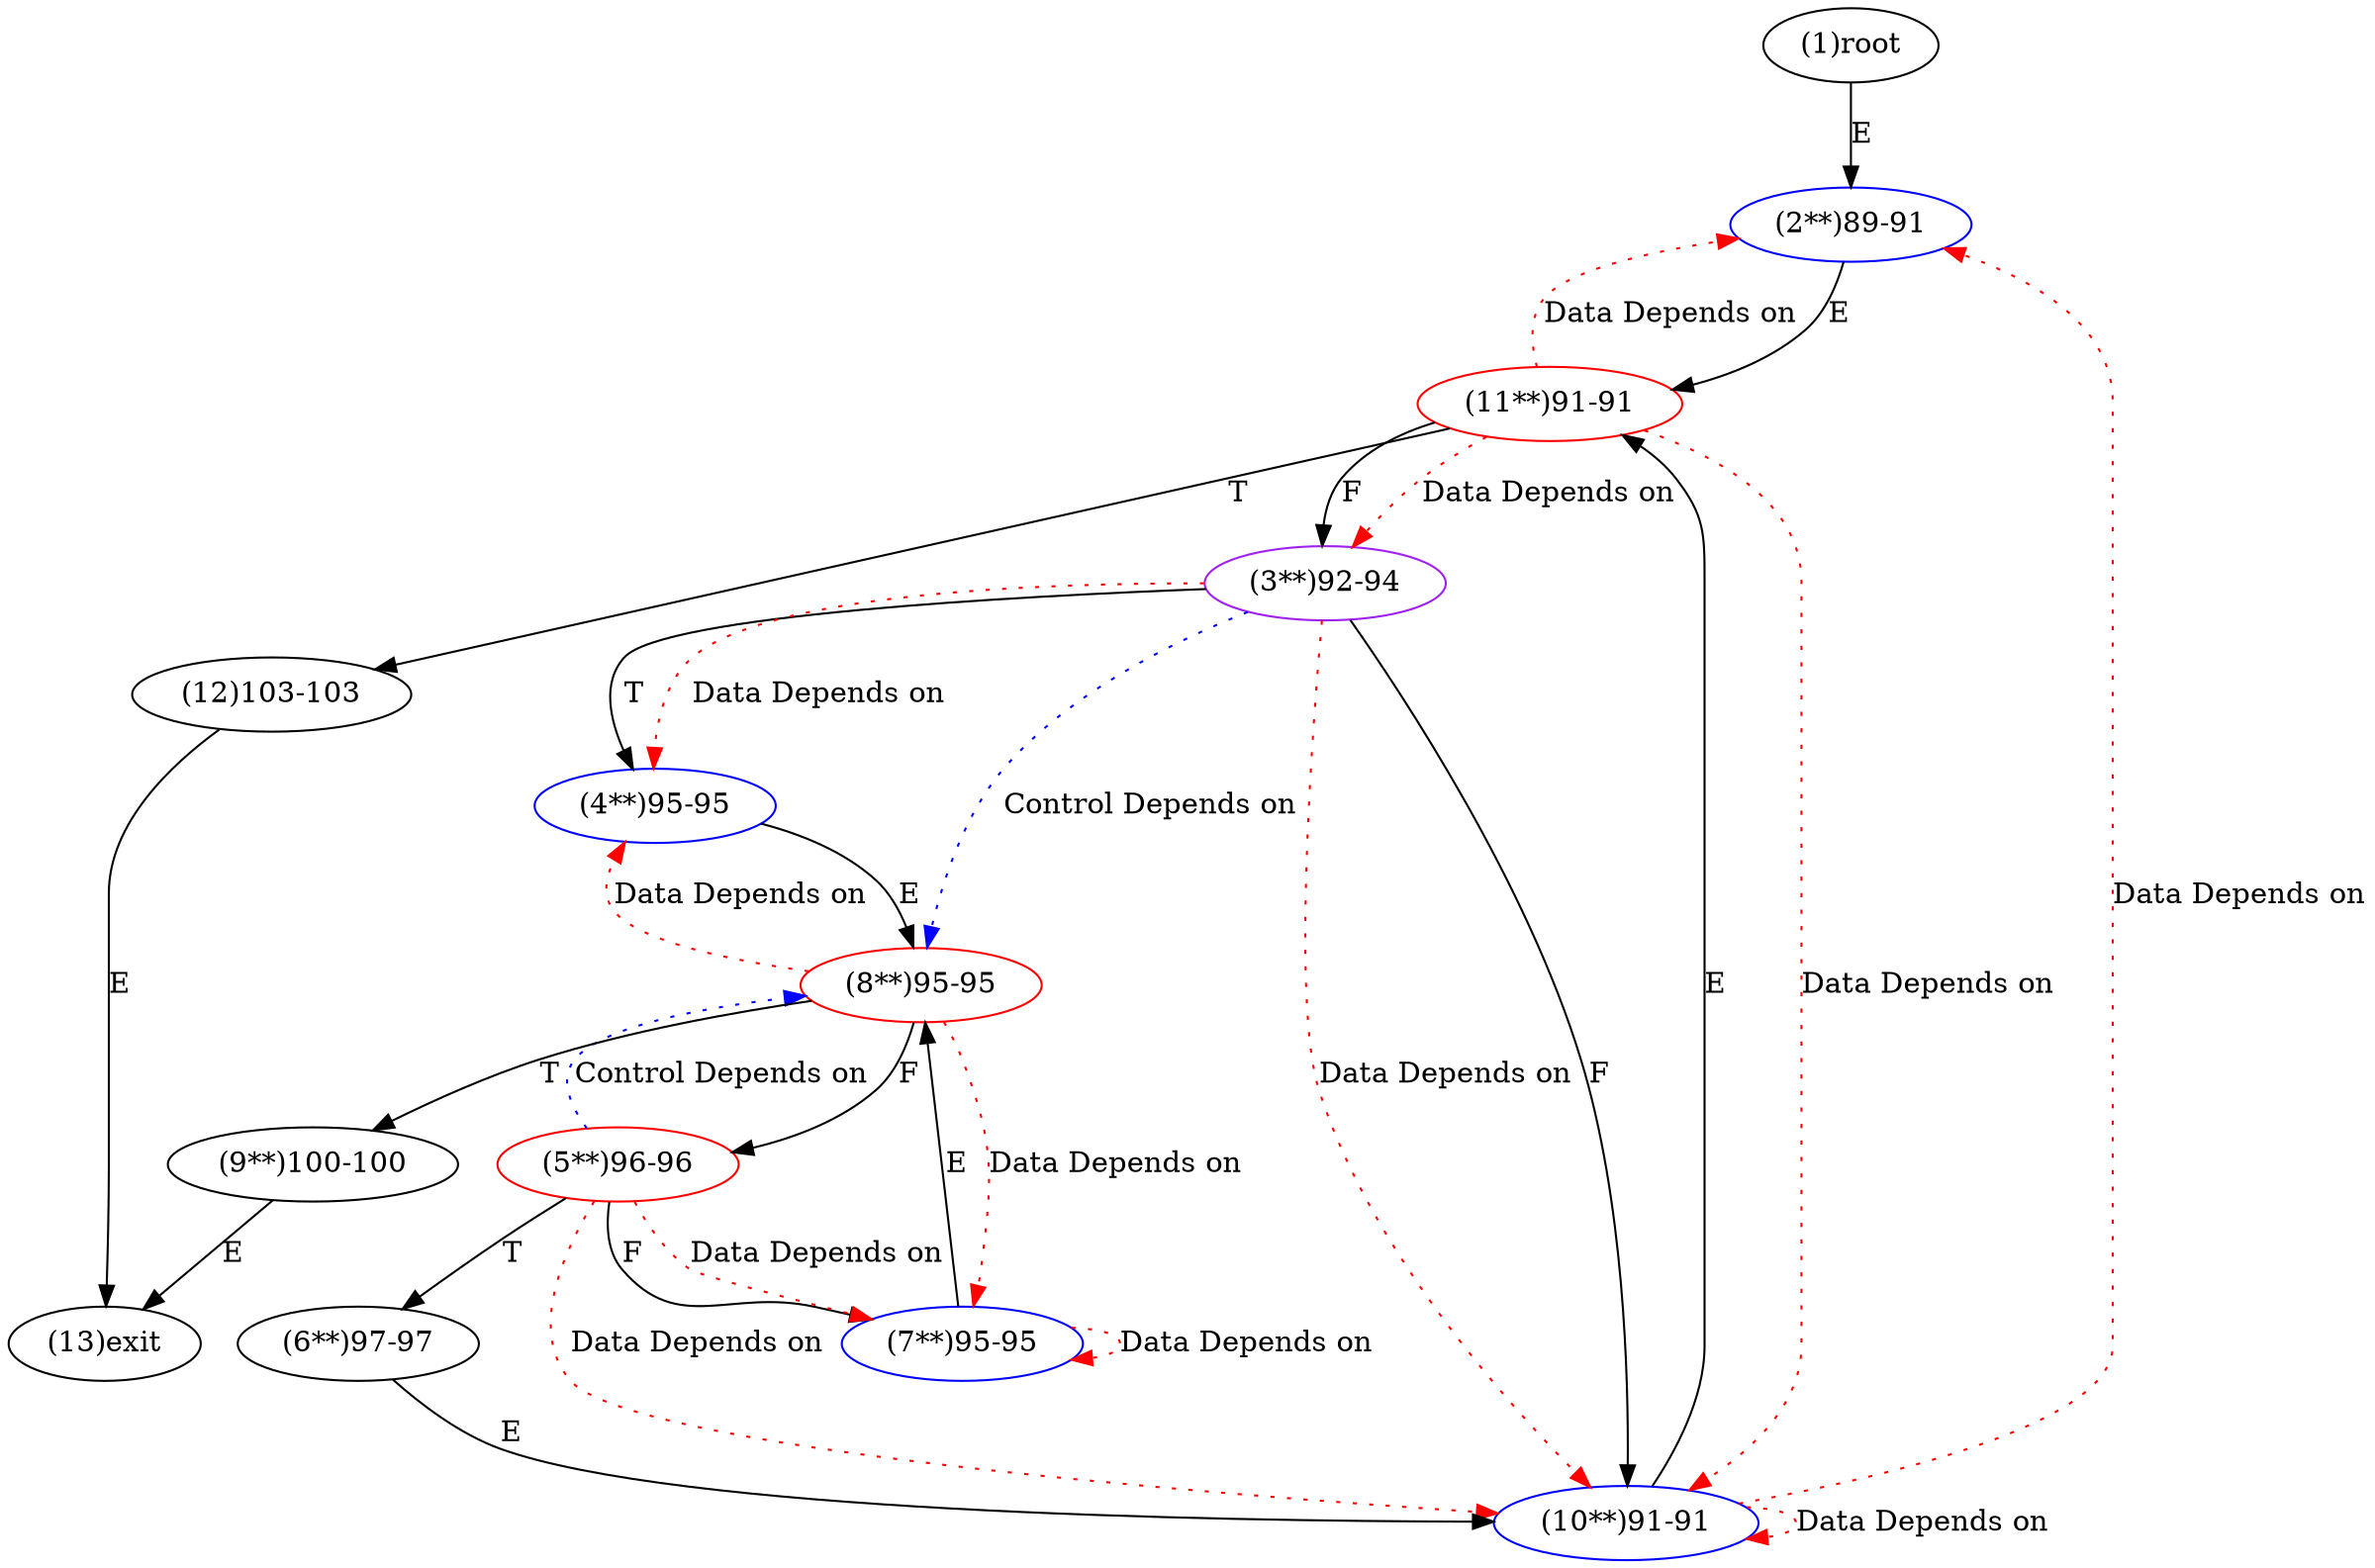 digraph "" { 
1[ label="(1)root"];
2[ label="(2**)89-91",color=blue];
3[ label="(3**)92-94",color=purple];
4[ label="(4**)95-95",color=blue];
5[ label="(5**)96-96",color=red];
6[ label="(6**)97-97"];
7[ label="(7**)95-95",color=blue];
8[ label="(8**)95-95",color=red];
9[ label="(9**)100-100"];
10[ label="(10**)91-91",color=blue];
11[ label="(11**)91-91",color=red];
12[ label="(12)103-103"];
13[ label="(13)exit"];
1->2[ label="E"];
2->11[ label="E"];
3->10[ label="F"];
3->4[ label="T"];
4->8[ label="E"];
5->7[ label="F"];
5->6[ label="T"];
6->10[ label="E"];
7->8[ label="E"];
8->5[ label="F"];
8->9[ label="T"];
9->13[ label="E"];
10->11[ label="E"];
11->3[ label="F"];
11->12[ label="T"];
12->13[ label="E"];
3->4[ color="red" label="Data Depends on" style = dotted ];
3->10[ color="red" label="Data Depends on" style = dotted ];
3->8[ color="blue" label="Control Depends on" style = dotted ];
5->7[ color="red" label="Data Depends on" style = dotted ];
5->8[ color="blue" label="Control Depends on" style = dotted ];
5->10[ color="red" label="Data Depends on" style = dotted ];
7->7[ color="red" label="Data Depends on" style = dotted ];
8->4[ color="red" label="Data Depends on" style = dotted ];
8->7[ color="red" label="Data Depends on" style = dotted ];
10->10[ color="red" label="Data Depends on" style = dotted ];
10->2[ color="red" label="Data Depends on" style = dotted ];
11->10[ color="red" label="Data Depends on" style = dotted ];
11->3[ color="red" label="Data Depends on" style = dotted ];
11->2[ color="red" label="Data Depends on" style = dotted ];
}